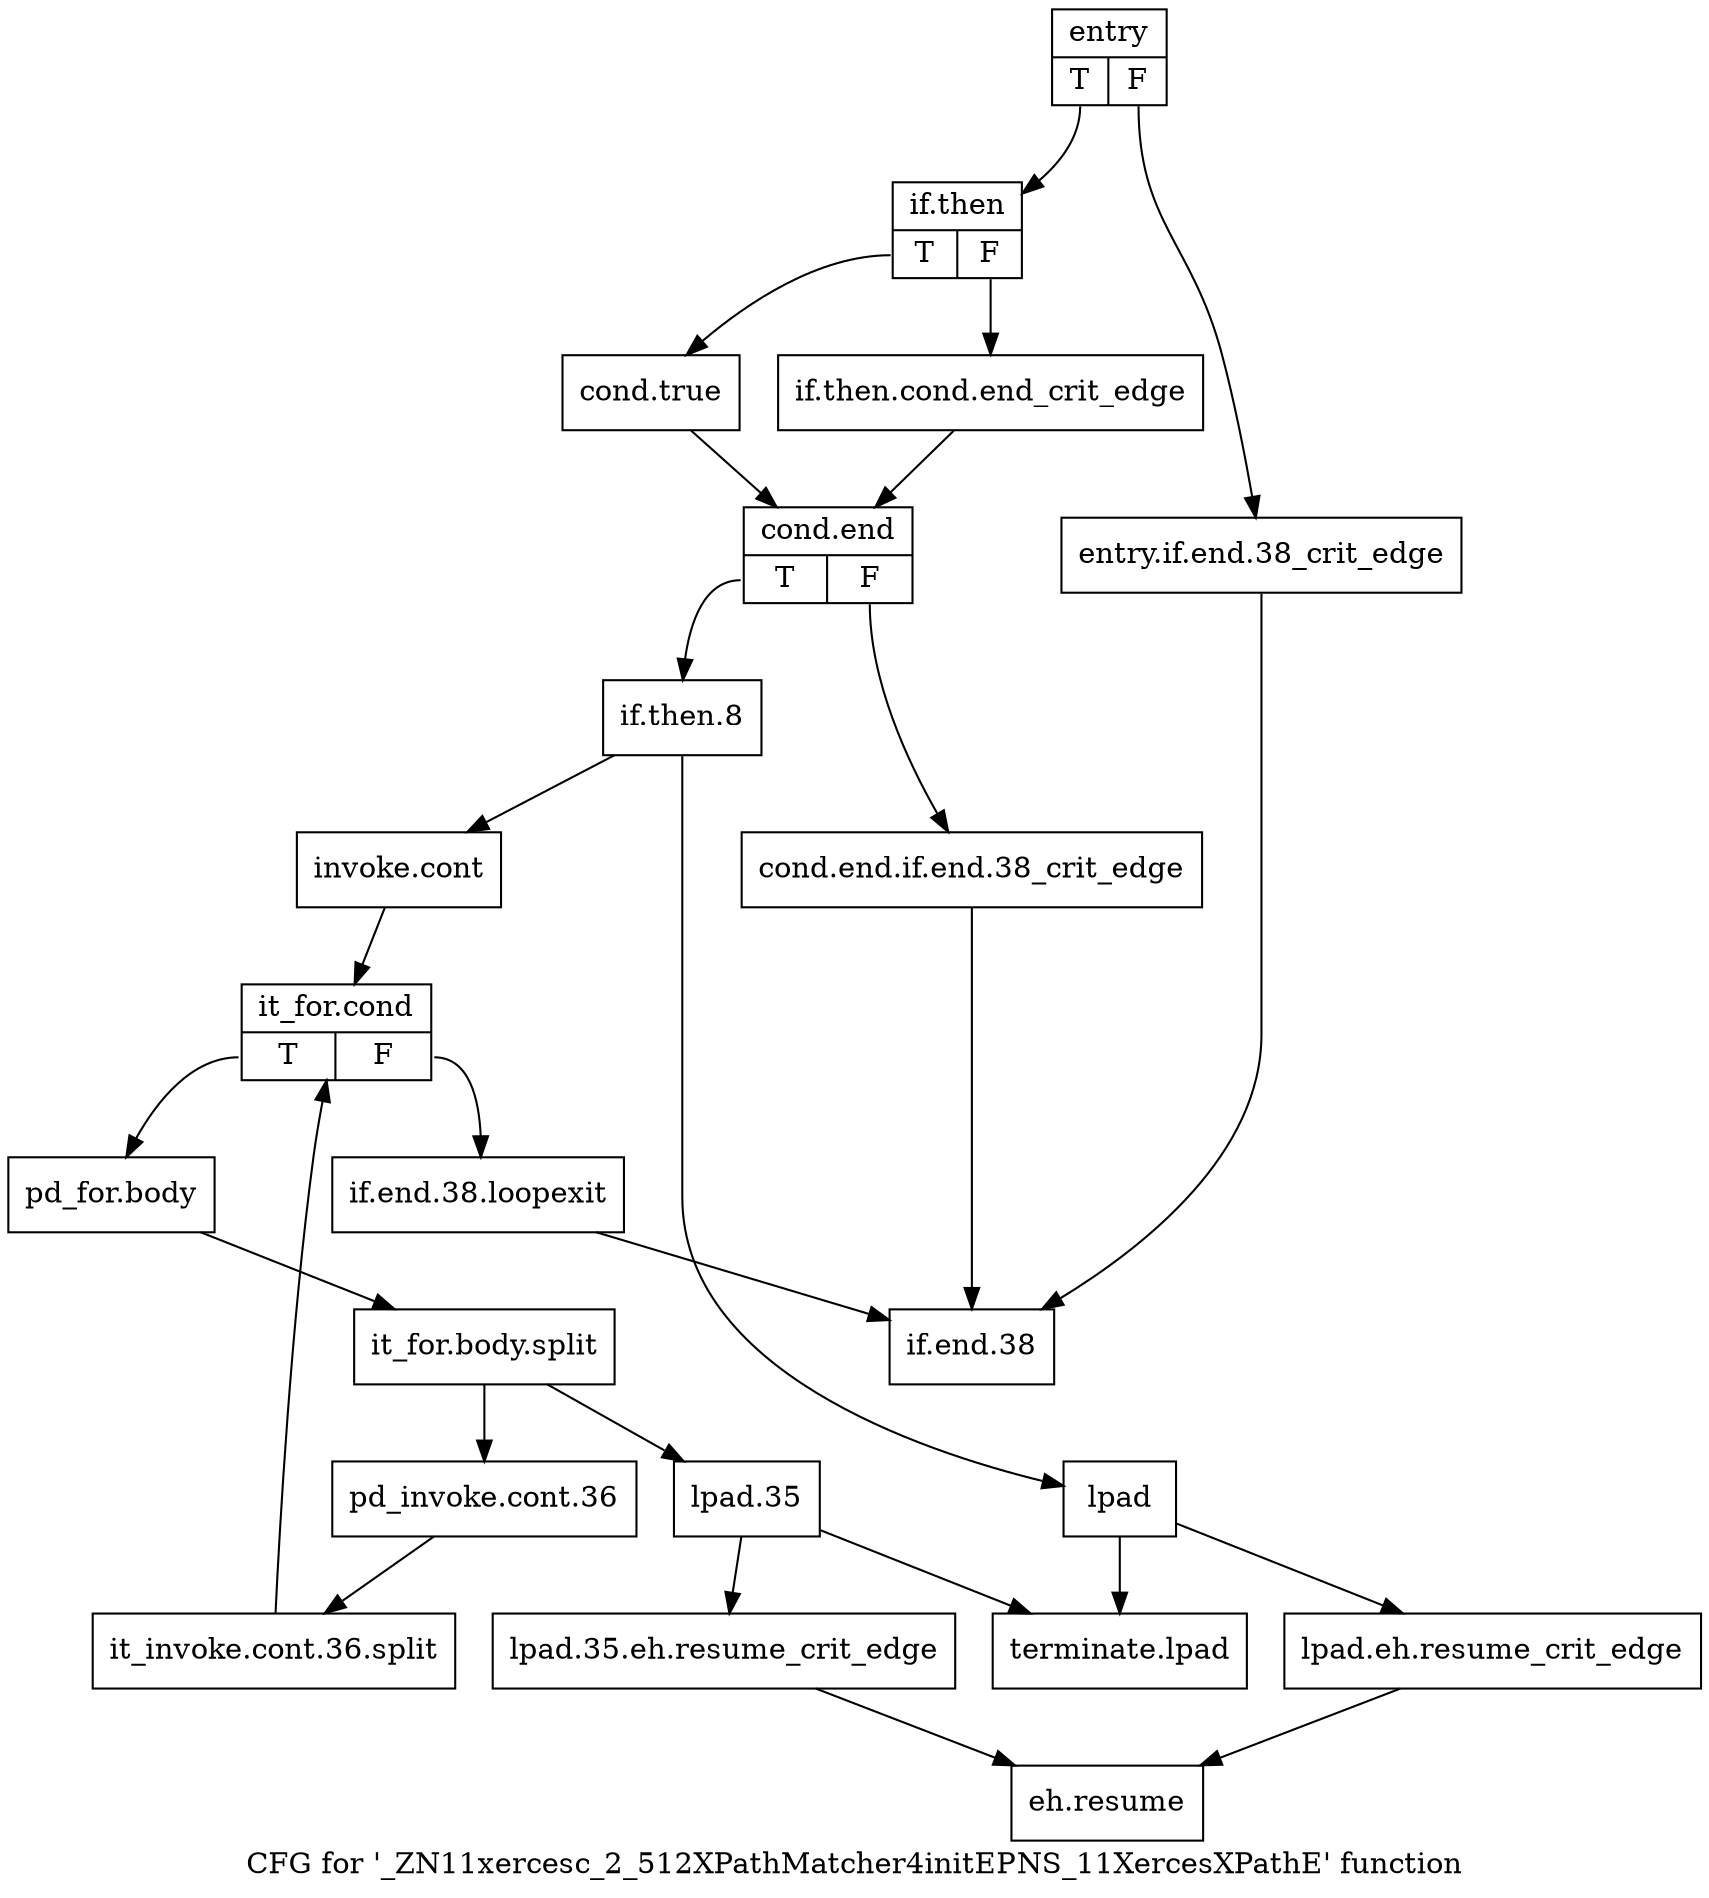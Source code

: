digraph "CFG for '_ZN11xercesc_2_512XPathMatcher4initEPNS_11XercesXPathE' function" {
	label="CFG for '_ZN11xercesc_2_512XPathMatcher4initEPNS_11XercesXPathE' function";

	Node0x5443880 [shape=record,label="{entry|{<s0>T|<s1>F}}"];
	Node0x5443880:s0 -> Node0x5443920;
	Node0x5443880:s1 -> Node0x54438d0;
	Node0x54438d0 [shape=record,label="{entry.if.end.38_crit_edge}"];
	Node0x54438d0 -> Node0x5443dd0;
	Node0x5443920 [shape=record,label="{if.then|{<s0>T|<s1>F}}"];
	Node0x5443920:s0 -> Node0x54439c0;
	Node0x5443920:s1 -> Node0x5443970;
	Node0x5443970 [shape=record,label="{if.then.cond.end_crit_edge}"];
	Node0x5443970 -> Node0x5443a10;
	Node0x54439c0 [shape=record,label="{cond.true}"];
	Node0x54439c0 -> Node0x5443a10;
	Node0x5443a10 [shape=record,label="{cond.end|{<s0>T|<s1>F}}"];
	Node0x5443a10:s0 -> Node0x5443ab0;
	Node0x5443a10:s1 -> Node0x5443a60;
	Node0x5443a60 [shape=record,label="{cond.end.if.end.38_crit_edge}"];
	Node0x5443a60 -> Node0x5443dd0;
	Node0x5443ab0 [shape=record,label="{if.then.8}"];
	Node0x5443ab0 -> Node0x5443b00;
	Node0x5443ab0 -> Node0x5443c40;
	Node0x5443b00 [shape=record,label="{invoke.cont}"];
	Node0x5443b00 -> Node0x5443b50;
	Node0x5443b50 [shape=record,label="{it_for.cond|{<s0>T|<s1>F}}"];
	Node0x5443b50:s0 -> Node0x5443ba0;
	Node0x5443b50:s1 -> Node0x5443d80;
	Node0x5443ba0 [shape=record,label="{pd_for.body}"];
	Node0x5443ba0 -> Node0xb3b6630;
	Node0xb3b6630 [shape=record,label="{it_for.body.split}"];
	Node0xb3b6630 -> Node0x5443bf0;
	Node0xb3b6630 -> Node0x5443ce0;
	Node0x5443bf0 [shape=record,label="{pd_invoke.cont.36}"];
	Node0x5443bf0 -> Node0xb3b5fa0;
	Node0xb3b5fa0 [shape=record,label="{it_invoke.cont.36.split}"];
	Node0xb3b5fa0 -> Node0x5443b50;
	Node0x5443c40 [shape=record,label="{lpad}"];
	Node0x5443c40 -> Node0x5443c90;
	Node0x5443c40 -> Node0x5443e70;
	Node0x5443c90 [shape=record,label="{lpad.eh.resume_crit_edge}"];
	Node0x5443c90 -> Node0x5443e20;
	Node0x5443ce0 [shape=record,label="{lpad.35}"];
	Node0x5443ce0 -> Node0x5443d30;
	Node0x5443ce0 -> Node0x5443e70;
	Node0x5443d30 [shape=record,label="{lpad.35.eh.resume_crit_edge}"];
	Node0x5443d30 -> Node0x5443e20;
	Node0x5443d80 [shape=record,label="{if.end.38.loopexit}"];
	Node0x5443d80 -> Node0x5443dd0;
	Node0x5443dd0 [shape=record,label="{if.end.38}"];
	Node0x5443e20 [shape=record,label="{eh.resume}"];
	Node0x5443e70 [shape=record,label="{terminate.lpad}"];
}
